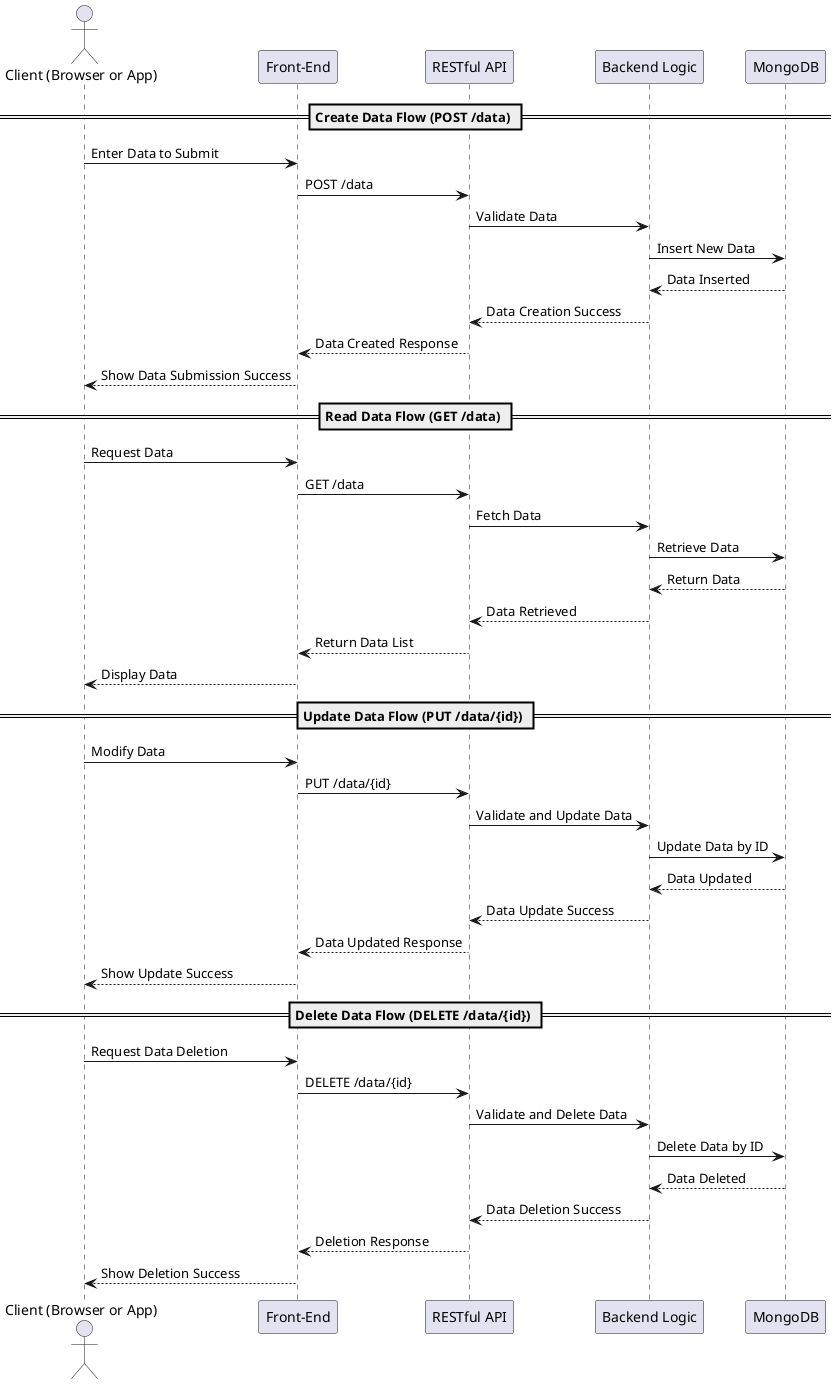 @startuml data-management
actor Client as "Client (Browser or App)"
participant "Front-End" as FE
participant "RESTful API" as API
participant "Backend Logic" as Backend
participant "MongoDB" as DB

== Create Data Flow (POST /data) ==
Client -> FE : Enter Data to Submit
FE -> API : POST /data
API -> Backend : Validate Data
Backend -> DB : Insert New Data
DB --> Backend : Data Inserted
Backend --> API : Data Creation Success
API --> FE : Data Created Response
FE --> Client : Show Data Submission Success

== Read Data Flow (GET /data) ==
Client -> FE : Request Data
FE -> API : GET /data
API -> Backend : Fetch Data
Backend -> DB : Retrieve Data
DB --> Backend : Return Data
Backend --> API : Data Retrieved
API --> FE : Return Data List
FE --> Client : Display Data

== Update Data Flow (PUT /data/{id}) ==
Client -> FE : Modify Data
FE -> API : PUT /data/{id}
API -> Backend : Validate and Update Data
Backend -> DB : Update Data by ID
DB --> Backend : Data Updated
Backend --> API : Data Update Success
API --> FE : Data Updated Response
FE --> Client : Show Update Success

== Delete Data Flow (DELETE /data/{id}) ==
Client -> FE : Request Data Deletion
FE -> API : DELETE /data/{id}
API -> Backend : Validate and Delete Data
Backend -> DB : Delete Data by ID
DB --> Backend : Data Deleted
Backend --> API : Data Deletion Success
API --> FE : Deletion Response
FE --> Client : Show Deletion Success
@enduml